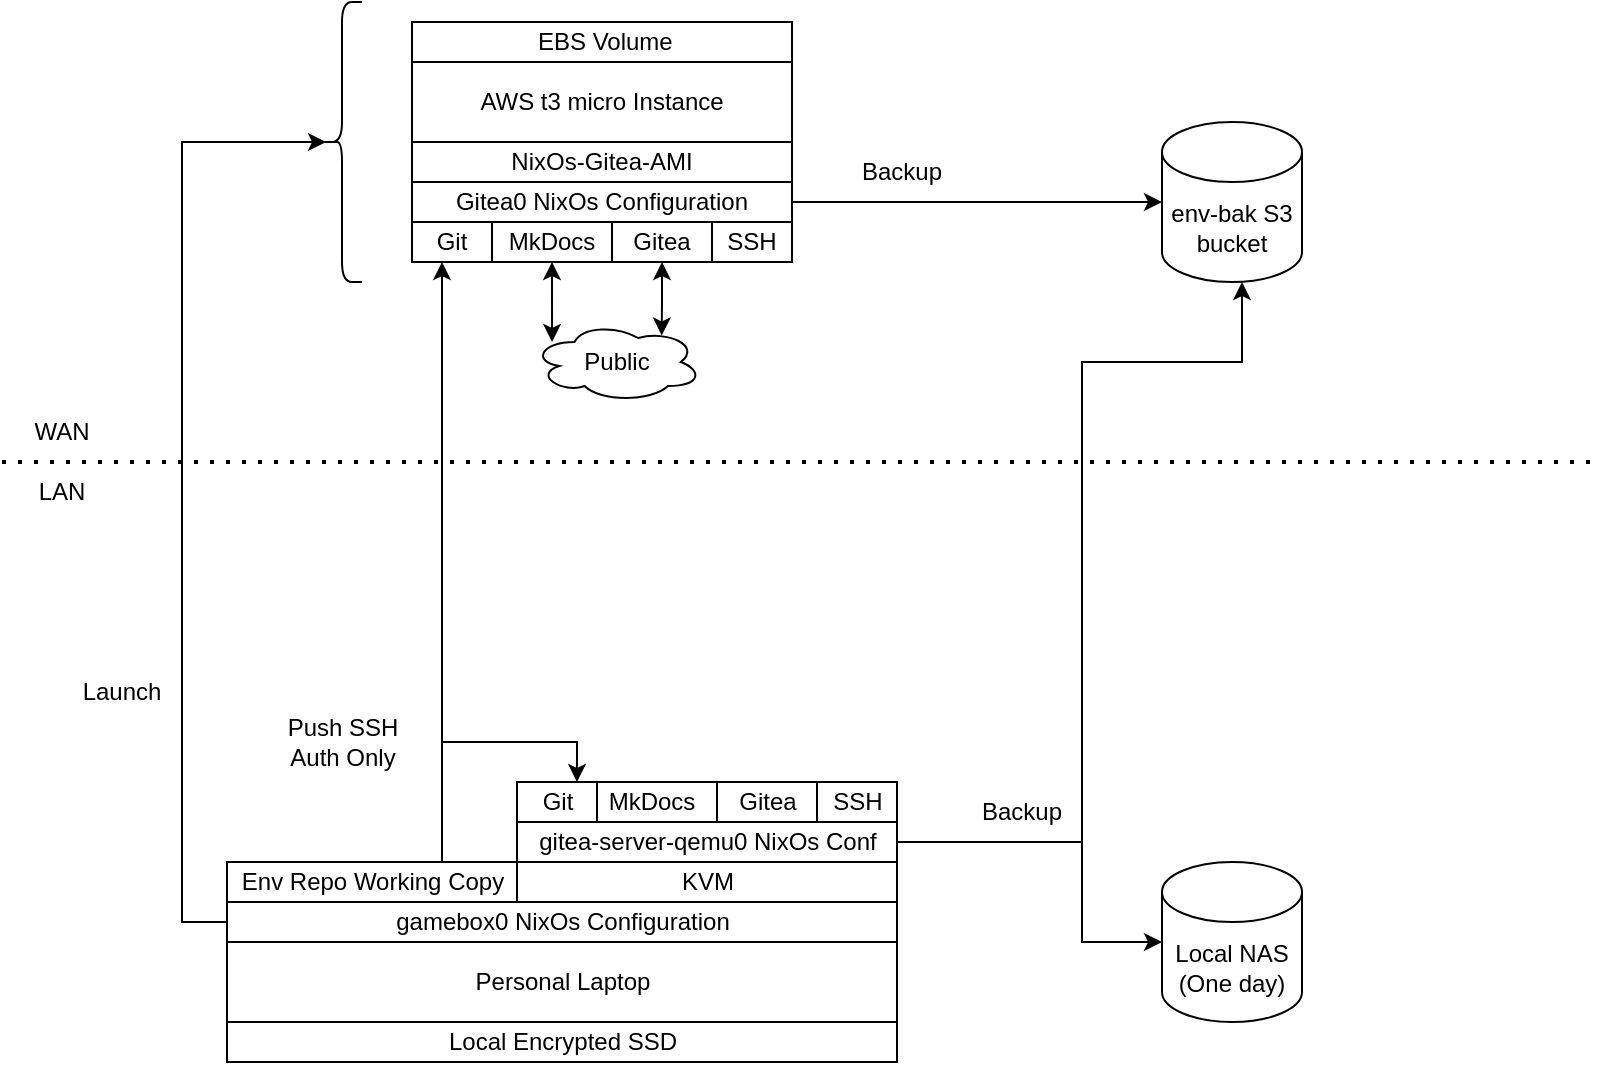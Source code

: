 <mxfile version="24.7.17">
  <diagram name="Page-1" id="kgBVDZDBwnCPUz4cevTW">
    <mxGraphModel dx="819" dy="547" grid="1" gridSize="10" guides="1" tooltips="1" connect="1" arrows="1" fold="1" page="1" pageScale="1" pageWidth="850" pageHeight="1100" math="0" shadow="0">
      <root>
        <mxCell id="0" />
        <mxCell id="1" parent="0" />
        <mxCell id="vDEo4kNYeOIZdBxUOT63-1" value="AWS t3 micro Instance" style="rounded=0;whiteSpace=wrap;html=1;" parent="1" vertex="1">
          <mxGeometry x="235" y="150" width="190" height="40" as="geometry" />
        </mxCell>
        <mxCell id="oUDSAecNK9drEYaaKJBQ-1" value="&amp;nbsp;EBS Volume" style="rounded=0;whiteSpace=wrap;html=1;" parent="1" vertex="1">
          <mxGeometry x="235" y="130" width="190" height="20" as="geometry" />
        </mxCell>
        <mxCell id="oUDSAecNK9drEYaaKJBQ-2" value="MkDocs" style="rounded=0;whiteSpace=wrap;html=1;" parent="1" vertex="1">
          <mxGeometry x="275" y="230" width="60" height="20" as="geometry" />
        </mxCell>
        <mxCell id="oUDSAecNK9drEYaaKJBQ-4" value="Gitea" style="rounded=0;whiteSpace=wrap;html=1;" parent="1" vertex="1">
          <mxGeometry x="335" y="230" width="50" height="20" as="geometry" />
        </mxCell>
        <mxCell id="oUDSAecNK9drEYaaKJBQ-5" value="Git" style="rounded=0;whiteSpace=wrap;html=1;" parent="1" vertex="1">
          <mxGeometry x="235" y="230" width="40" height="20" as="geometry" />
        </mxCell>
        <mxCell id="oUDSAecNK9drEYaaKJBQ-6" value="SSH" style="rounded=0;whiteSpace=wrap;html=1;" parent="1" vertex="1">
          <mxGeometry x="385" y="230" width="40" height="20" as="geometry" />
        </mxCell>
        <mxCell id="oUDSAecNK9drEYaaKJBQ-15" value="Gitea0 NixOs Configuration" style="rounded=0;whiteSpace=wrap;html=1;" parent="1" vertex="1">
          <mxGeometry x="235" y="210" width="190" height="20" as="geometry" />
        </mxCell>
        <mxCell id="oUDSAecNK9drEYaaKJBQ-41" value="Personal Laptop" style="rounded=0;whiteSpace=wrap;html=1;" parent="1" vertex="1">
          <mxGeometry x="142.5" y="590" width="335" height="40" as="geometry" />
        </mxCell>
        <mxCell id="oUDSAecNK9drEYaaKJBQ-43" value="Local Encrypted SSD" style="rounded=0;whiteSpace=wrap;html=1;" parent="1" vertex="1">
          <mxGeometry x="142.5" y="630" width="335" height="20" as="geometry" />
        </mxCell>
        <mxCell id="DivgLnzNjorbfxClGmwI-43" style="edgeStyle=orthogonalEdgeStyle;rounded=0;orthogonalLoop=1;jettySize=auto;html=1;entryX=0.1;entryY=0.5;entryDx=0;entryDy=0;entryPerimeter=0;" parent="1" source="oUDSAecNK9drEYaaKJBQ-44" target="DivgLnzNjorbfxClGmwI-44" edge="1">
          <mxGeometry relative="1" as="geometry">
            <mxPoint x="190" y="200" as="targetPoint" />
            <Array as="points">
              <mxPoint x="120" y="580" />
              <mxPoint x="120" y="190" />
            </Array>
          </mxGeometry>
        </mxCell>
        <mxCell id="oUDSAecNK9drEYaaKJBQ-44" value="gamebox0 NixOs Configuration" style="rounded=0;whiteSpace=wrap;html=1;" parent="1" vertex="1">
          <mxGeometry x="142.5" y="570" width="335" height="20" as="geometry" />
        </mxCell>
        <mxCell id="DivgLnzNjorbfxClGmwI-58" style="edgeStyle=orthogonalEdgeStyle;rounded=0;orthogonalLoop=1;jettySize=auto;html=1;" parent="1" source="oUDSAecNK9drEYaaKJBQ-45" edge="1">
          <mxGeometry relative="1" as="geometry">
            <mxPoint x="250" y="250" as="targetPoint" />
            <Array as="points">
              <mxPoint x="250" y="250" />
            </Array>
          </mxGeometry>
        </mxCell>
        <mxCell id="DivgLnzNjorbfxClGmwI-64" style="edgeStyle=orthogonalEdgeStyle;rounded=0;orthogonalLoop=1;jettySize=auto;html=1;entryX=0.75;entryY=0;entryDx=0;entryDy=0;" parent="1" source="oUDSAecNK9drEYaaKJBQ-45" target="DivgLnzNjorbfxClGmwI-34" edge="1">
          <mxGeometry relative="1" as="geometry">
            <Array as="points">
              <mxPoint x="250" y="490" />
              <mxPoint x="317" y="490" />
            </Array>
          </mxGeometry>
        </mxCell>
        <mxCell id="oUDSAecNK9drEYaaKJBQ-45" value="Env Repo Working Copy" style="rounded=0;whiteSpace=wrap;html=1;" parent="1" vertex="1">
          <mxGeometry x="142.5" y="550" width="145" height="20" as="geometry" />
        </mxCell>
        <mxCell id="DivgLnzNjorbfxClGmwI-1" value="env-bak S3 bucket" style="shape=cylinder3;whiteSpace=wrap;html=1;boundedLbl=1;backgroundOutline=1;size=15;" parent="1" vertex="1">
          <mxGeometry x="610" y="180" width="70" height="80" as="geometry" />
        </mxCell>
        <mxCell id="DivgLnzNjorbfxClGmwI-3" value="" style="endArrow=none;dashed=1;html=1;dashPattern=1 3;strokeWidth=2;rounded=0;" parent="1" edge="1">
          <mxGeometry width="50" height="50" relative="1" as="geometry">
            <mxPoint x="30" y="350" as="sourcePoint" />
            <mxPoint x="830" y="350" as="targetPoint" />
          </mxGeometry>
        </mxCell>
        <mxCell id="DivgLnzNjorbfxClGmwI-24" value="LAN" style="text;html=1;align=center;verticalAlign=middle;whiteSpace=wrap;rounded=0;" parent="1" vertex="1">
          <mxGeometry x="30" y="350" width="60" height="30" as="geometry" />
        </mxCell>
        <mxCell id="DivgLnzNjorbfxClGmwI-25" value="WAN" style="text;html=1;align=center;verticalAlign=middle;whiteSpace=wrap;rounded=0;" parent="1" vertex="1">
          <mxGeometry x="30" y="320" width="60" height="30" as="geometry" />
        </mxCell>
        <mxCell id="DivgLnzNjorbfxClGmwI-38" style="edgeStyle=orthogonalEdgeStyle;rounded=0;orthogonalLoop=1;jettySize=auto;html=1;" parent="1" source="DivgLnzNjorbfxClGmwI-29" target="DivgLnzNjorbfxClGmwI-36" edge="1">
          <mxGeometry relative="1" as="geometry">
            <Array as="points">
              <mxPoint x="570" y="540" />
              <mxPoint x="570" y="590" />
            </Array>
          </mxGeometry>
        </mxCell>
        <mxCell id="DivgLnzNjorbfxClGmwI-39" style="edgeStyle=orthogonalEdgeStyle;rounded=0;orthogonalLoop=1;jettySize=auto;html=1;" parent="1" source="DivgLnzNjorbfxClGmwI-29" target="DivgLnzNjorbfxClGmwI-1" edge="1">
          <mxGeometry relative="1" as="geometry">
            <mxPoint x="590" y="260" as="targetPoint" />
            <Array as="points">
              <mxPoint x="570" y="540" />
              <mxPoint x="570" y="300" />
              <mxPoint x="650" y="300" />
            </Array>
          </mxGeometry>
        </mxCell>
        <mxCell id="DivgLnzNjorbfxClGmwI-29" value="gitea-server-qemu0 NixOs Conf" style="rounded=0;whiteSpace=wrap;html=1;" parent="1" vertex="1">
          <mxGeometry x="287.5" y="530" width="190" height="20" as="geometry" />
        </mxCell>
        <mxCell id="DivgLnzNjorbfxClGmwI-30" value="KVM" style="rounded=0;whiteSpace=wrap;html=1;" parent="1" vertex="1">
          <mxGeometry x="287.5" y="550" width="190" height="20" as="geometry" />
        </mxCell>
        <mxCell id="DivgLnzNjorbfxClGmwI-32" value="MkDocs" style="rounded=0;whiteSpace=wrap;html=1;" parent="1" vertex="1">
          <mxGeometry x="320" y="510" width="70" height="20" as="geometry" />
        </mxCell>
        <mxCell id="DivgLnzNjorbfxClGmwI-33" value="Gitea" style="rounded=0;whiteSpace=wrap;html=1;" parent="1" vertex="1">
          <mxGeometry x="387.5" y="510" width="50" height="20" as="geometry" />
        </mxCell>
        <mxCell id="DivgLnzNjorbfxClGmwI-34" value="Git" style="rounded=0;whiteSpace=wrap;html=1;" parent="1" vertex="1">
          <mxGeometry x="287.5" y="510" width="40" height="20" as="geometry" />
        </mxCell>
        <mxCell id="DivgLnzNjorbfxClGmwI-35" value="SSH" style="rounded=0;whiteSpace=wrap;html=1;" parent="1" vertex="1">
          <mxGeometry x="437.5" y="510" width="40" height="20" as="geometry" />
        </mxCell>
        <mxCell id="DivgLnzNjorbfxClGmwI-36" value="Local NAS (One day)" style="shape=cylinder3;whiteSpace=wrap;html=1;boundedLbl=1;backgroundOutline=1;size=15;" parent="1" vertex="1">
          <mxGeometry x="610" y="550" width="70" height="80" as="geometry" />
        </mxCell>
        <mxCell id="DivgLnzNjorbfxClGmwI-37" value="NixOs-Gitea-AMI" style="rounded=0;whiteSpace=wrap;html=1;" parent="1" vertex="1">
          <mxGeometry x="235" y="190" width="190" height="20" as="geometry" />
        </mxCell>
        <mxCell id="DivgLnzNjorbfxClGmwI-40" value="Backup" style="text;html=1;align=center;verticalAlign=middle;whiteSpace=wrap;rounded=0;" parent="1" vertex="1">
          <mxGeometry x="510" y="510" width="60" height="30" as="geometry" />
        </mxCell>
        <mxCell id="DivgLnzNjorbfxClGmwI-44" value="" style="shape=curlyBracket;whiteSpace=wrap;html=1;rounded=1;labelPosition=left;verticalLabelPosition=middle;align=right;verticalAlign=middle;" parent="1" vertex="1">
          <mxGeometry x="190" y="120" width="20" height="140" as="geometry" />
        </mxCell>
        <mxCell id="DivgLnzNjorbfxClGmwI-45" value="Launch" style="text;html=1;align=center;verticalAlign=middle;whiteSpace=wrap;rounded=0;" parent="1" vertex="1">
          <mxGeometry x="60" y="450" width="60" height="30" as="geometry" />
        </mxCell>
        <mxCell id="DivgLnzNjorbfxClGmwI-50" value="Push SSH Auth Only" style="text;html=1;align=center;verticalAlign=middle;whiteSpace=wrap;rounded=0;" parent="1" vertex="1">
          <mxGeometry x="162.5" y="470" width="75" height="40" as="geometry" />
        </mxCell>
        <mxCell id="DivgLnzNjorbfxClGmwI-56" style="edgeStyle=orthogonalEdgeStyle;rounded=0;orthogonalLoop=1;jettySize=auto;html=1;entryX=0;entryY=0.5;entryDx=0;entryDy=0;entryPerimeter=0;" parent="1" source="oUDSAecNK9drEYaaKJBQ-15" target="DivgLnzNjorbfxClGmwI-1" edge="1">
          <mxGeometry relative="1" as="geometry" />
        </mxCell>
        <mxCell id="DivgLnzNjorbfxClGmwI-57" value="Backup" style="text;html=1;align=center;verticalAlign=middle;whiteSpace=wrap;rounded=0;" parent="1" vertex="1">
          <mxGeometry x="450" y="190" width="60" height="30" as="geometry" />
        </mxCell>
        <mxCell id="DivgLnzNjorbfxClGmwI-61" value="Public" style="ellipse;shape=cloud;whiteSpace=wrap;html=1;" parent="1" vertex="1">
          <mxGeometry x="295" y="280" width="85" height="40" as="geometry" />
        </mxCell>
        <mxCell id="DivgLnzNjorbfxClGmwI-62" style="edgeStyle=orthogonalEdgeStyle;rounded=0;orthogonalLoop=1;jettySize=auto;html=1;entryX=0.118;entryY=0.25;entryDx=0;entryDy=0;entryPerimeter=0;startArrow=classic;startFill=1;" parent="1" source="oUDSAecNK9drEYaaKJBQ-2" target="DivgLnzNjorbfxClGmwI-61" edge="1">
          <mxGeometry relative="1" as="geometry" />
        </mxCell>
        <mxCell id="DivgLnzNjorbfxClGmwI-63" style="edgeStyle=orthogonalEdgeStyle;rounded=0;orthogonalLoop=1;jettySize=auto;html=1;entryX=0.763;entryY=0.168;entryDx=0;entryDy=0;entryPerimeter=0;startArrow=classic;startFill=1;" parent="1" source="oUDSAecNK9drEYaaKJBQ-4" target="DivgLnzNjorbfxClGmwI-61" edge="1">
          <mxGeometry relative="1" as="geometry" />
        </mxCell>
      </root>
    </mxGraphModel>
  </diagram>
</mxfile>
